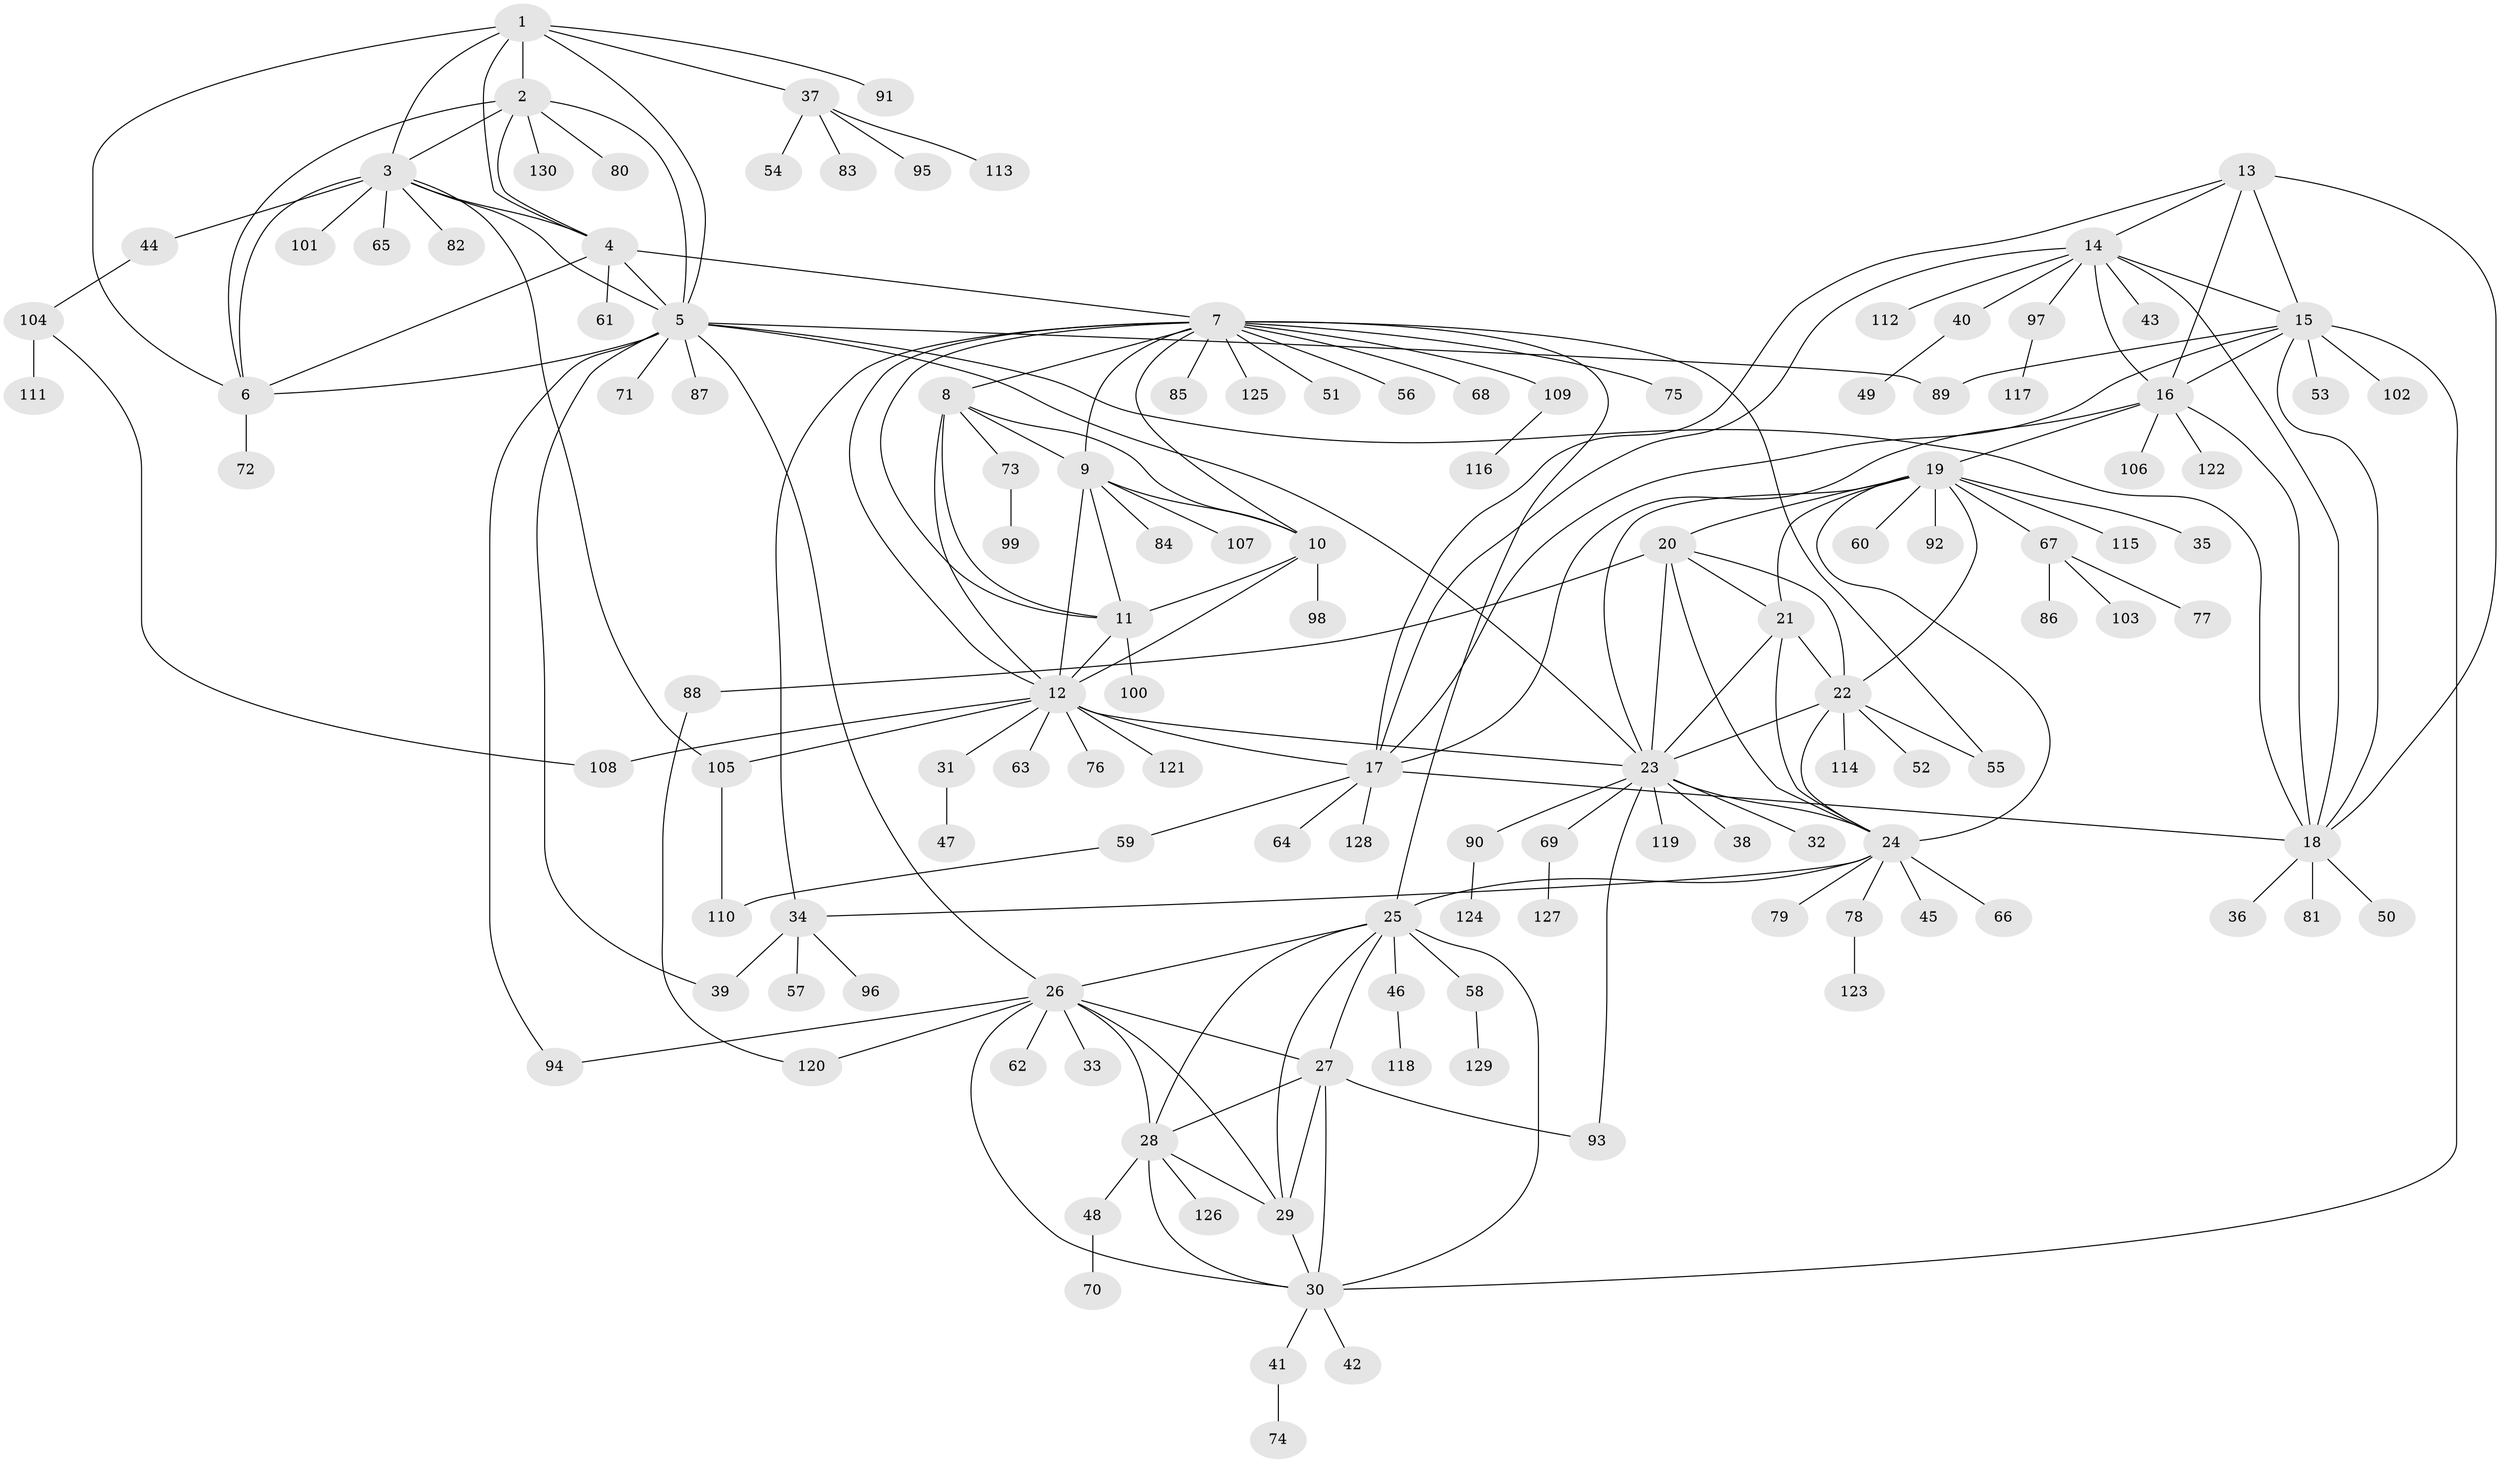 // Generated by graph-tools (version 1.1) at 2025/50/03/09/25 03:50:28]
// undirected, 130 vertices, 195 edges
graph export_dot {
graph [start="1"]
  node [color=gray90,style=filled];
  1;
  2;
  3;
  4;
  5;
  6;
  7;
  8;
  9;
  10;
  11;
  12;
  13;
  14;
  15;
  16;
  17;
  18;
  19;
  20;
  21;
  22;
  23;
  24;
  25;
  26;
  27;
  28;
  29;
  30;
  31;
  32;
  33;
  34;
  35;
  36;
  37;
  38;
  39;
  40;
  41;
  42;
  43;
  44;
  45;
  46;
  47;
  48;
  49;
  50;
  51;
  52;
  53;
  54;
  55;
  56;
  57;
  58;
  59;
  60;
  61;
  62;
  63;
  64;
  65;
  66;
  67;
  68;
  69;
  70;
  71;
  72;
  73;
  74;
  75;
  76;
  77;
  78;
  79;
  80;
  81;
  82;
  83;
  84;
  85;
  86;
  87;
  88;
  89;
  90;
  91;
  92;
  93;
  94;
  95;
  96;
  97;
  98;
  99;
  100;
  101;
  102;
  103;
  104;
  105;
  106;
  107;
  108;
  109;
  110;
  111;
  112;
  113;
  114;
  115;
  116;
  117;
  118;
  119;
  120;
  121;
  122;
  123;
  124;
  125;
  126;
  127;
  128;
  129;
  130;
  1 -- 2;
  1 -- 3;
  1 -- 4;
  1 -- 5;
  1 -- 6;
  1 -- 37;
  1 -- 91;
  2 -- 3;
  2 -- 4;
  2 -- 5;
  2 -- 6;
  2 -- 80;
  2 -- 130;
  3 -- 4;
  3 -- 5;
  3 -- 6;
  3 -- 44;
  3 -- 65;
  3 -- 82;
  3 -- 101;
  3 -- 105;
  4 -- 5;
  4 -- 6;
  4 -- 7;
  4 -- 61;
  5 -- 6;
  5 -- 18;
  5 -- 23;
  5 -- 26;
  5 -- 39;
  5 -- 71;
  5 -- 87;
  5 -- 89;
  5 -- 94;
  6 -- 72;
  7 -- 8;
  7 -- 9;
  7 -- 10;
  7 -- 11;
  7 -- 12;
  7 -- 25;
  7 -- 34;
  7 -- 51;
  7 -- 55;
  7 -- 56;
  7 -- 68;
  7 -- 75;
  7 -- 85;
  7 -- 109;
  7 -- 125;
  8 -- 9;
  8 -- 10;
  8 -- 11;
  8 -- 12;
  8 -- 73;
  9 -- 10;
  9 -- 11;
  9 -- 12;
  9 -- 84;
  9 -- 107;
  10 -- 11;
  10 -- 12;
  10 -- 98;
  11 -- 12;
  11 -- 100;
  12 -- 17;
  12 -- 23;
  12 -- 31;
  12 -- 63;
  12 -- 76;
  12 -- 105;
  12 -- 108;
  12 -- 121;
  13 -- 14;
  13 -- 15;
  13 -- 16;
  13 -- 17;
  13 -- 18;
  14 -- 15;
  14 -- 16;
  14 -- 17;
  14 -- 18;
  14 -- 40;
  14 -- 43;
  14 -- 97;
  14 -- 112;
  15 -- 16;
  15 -- 17;
  15 -- 18;
  15 -- 30;
  15 -- 53;
  15 -- 89;
  15 -- 102;
  16 -- 17;
  16 -- 18;
  16 -- 19;
  16 -- 106;
  16 -- 122;
  17 -- 18;
  17 -- 59;
  17 -- 64;
  17 -- 128;
  18 -- 36;
  18 -- 50;
  18 -- 81;
  19 -- 20;
  19 -- 21;
  19 -- 22;
  19 -- 23;
  19 -- 24;
  19 -- 35;
  19 -- 60;
  19 -- 67;
  19 -- 92;
  19 -- 115;
  20 -- 21;
  20 -- 22;
  20 -- 23;
  20 -- 24;
  20 -- 88;
  21 -- 22;
  21 -- 23;
  21 -- 24;
  22 -- 23;
  22 -- 24;
  22 -- 52;
  22 -- 55;
  22 -- 114;
  23 -- 24;
  23 -- 32;
  23 -- 38;
  23 -- 69;
  23 -- 90;
  23 -- 93;
  23 -- 119;
  24 -- 25;
  24 -- 34;
  24 -- 45;
  24 -- 66;
  24 -- 78;
  24 -- 79;
  25 -- 26;
  25 -- 27;
  25 -- 28;
  25 -- 29;
  25 -- 30;
  25 -- 46;
  25 -- 58;
  26 -- 27;
  26 -- 28;
  26 -- 29;
  26 -- 30;
  26 -- 33;
  26 -- 62;
  26 -- 94;
  26 -- 120;
  27 -- 28;
  27 -- 29;
  27 -- 30;
  27 -- 93;
  28 -- 29;
  28 -- 30;
  28 -- 48;
  28 -- 126;
  29 -- 30;
  30 -- 41;
  30 -- 42;
  31 -- 47;
  34 -- 39;
  34 -- 57;
  34 -- 96;
  37 -- 54;
  37 -- 83;
  37 -- 95;
  37 -- 113;
  40 -- 49;
  41 -- 74;
  44 -- 104;
  46 -- 118;
  48 -- 70;
  58 -- 129;
  59 -- 110;
  67 -- 77;
  67 -- 86;
  67 -- 103;
  69 -- 127;
  73 -- 99;
  78 -- 123;
  88 -- 120;
  90 -- 124;
  97 -- 117;
  104 -- 108;
  104 -- 111;
  105 -- 110;
  109 -- 116;
}
